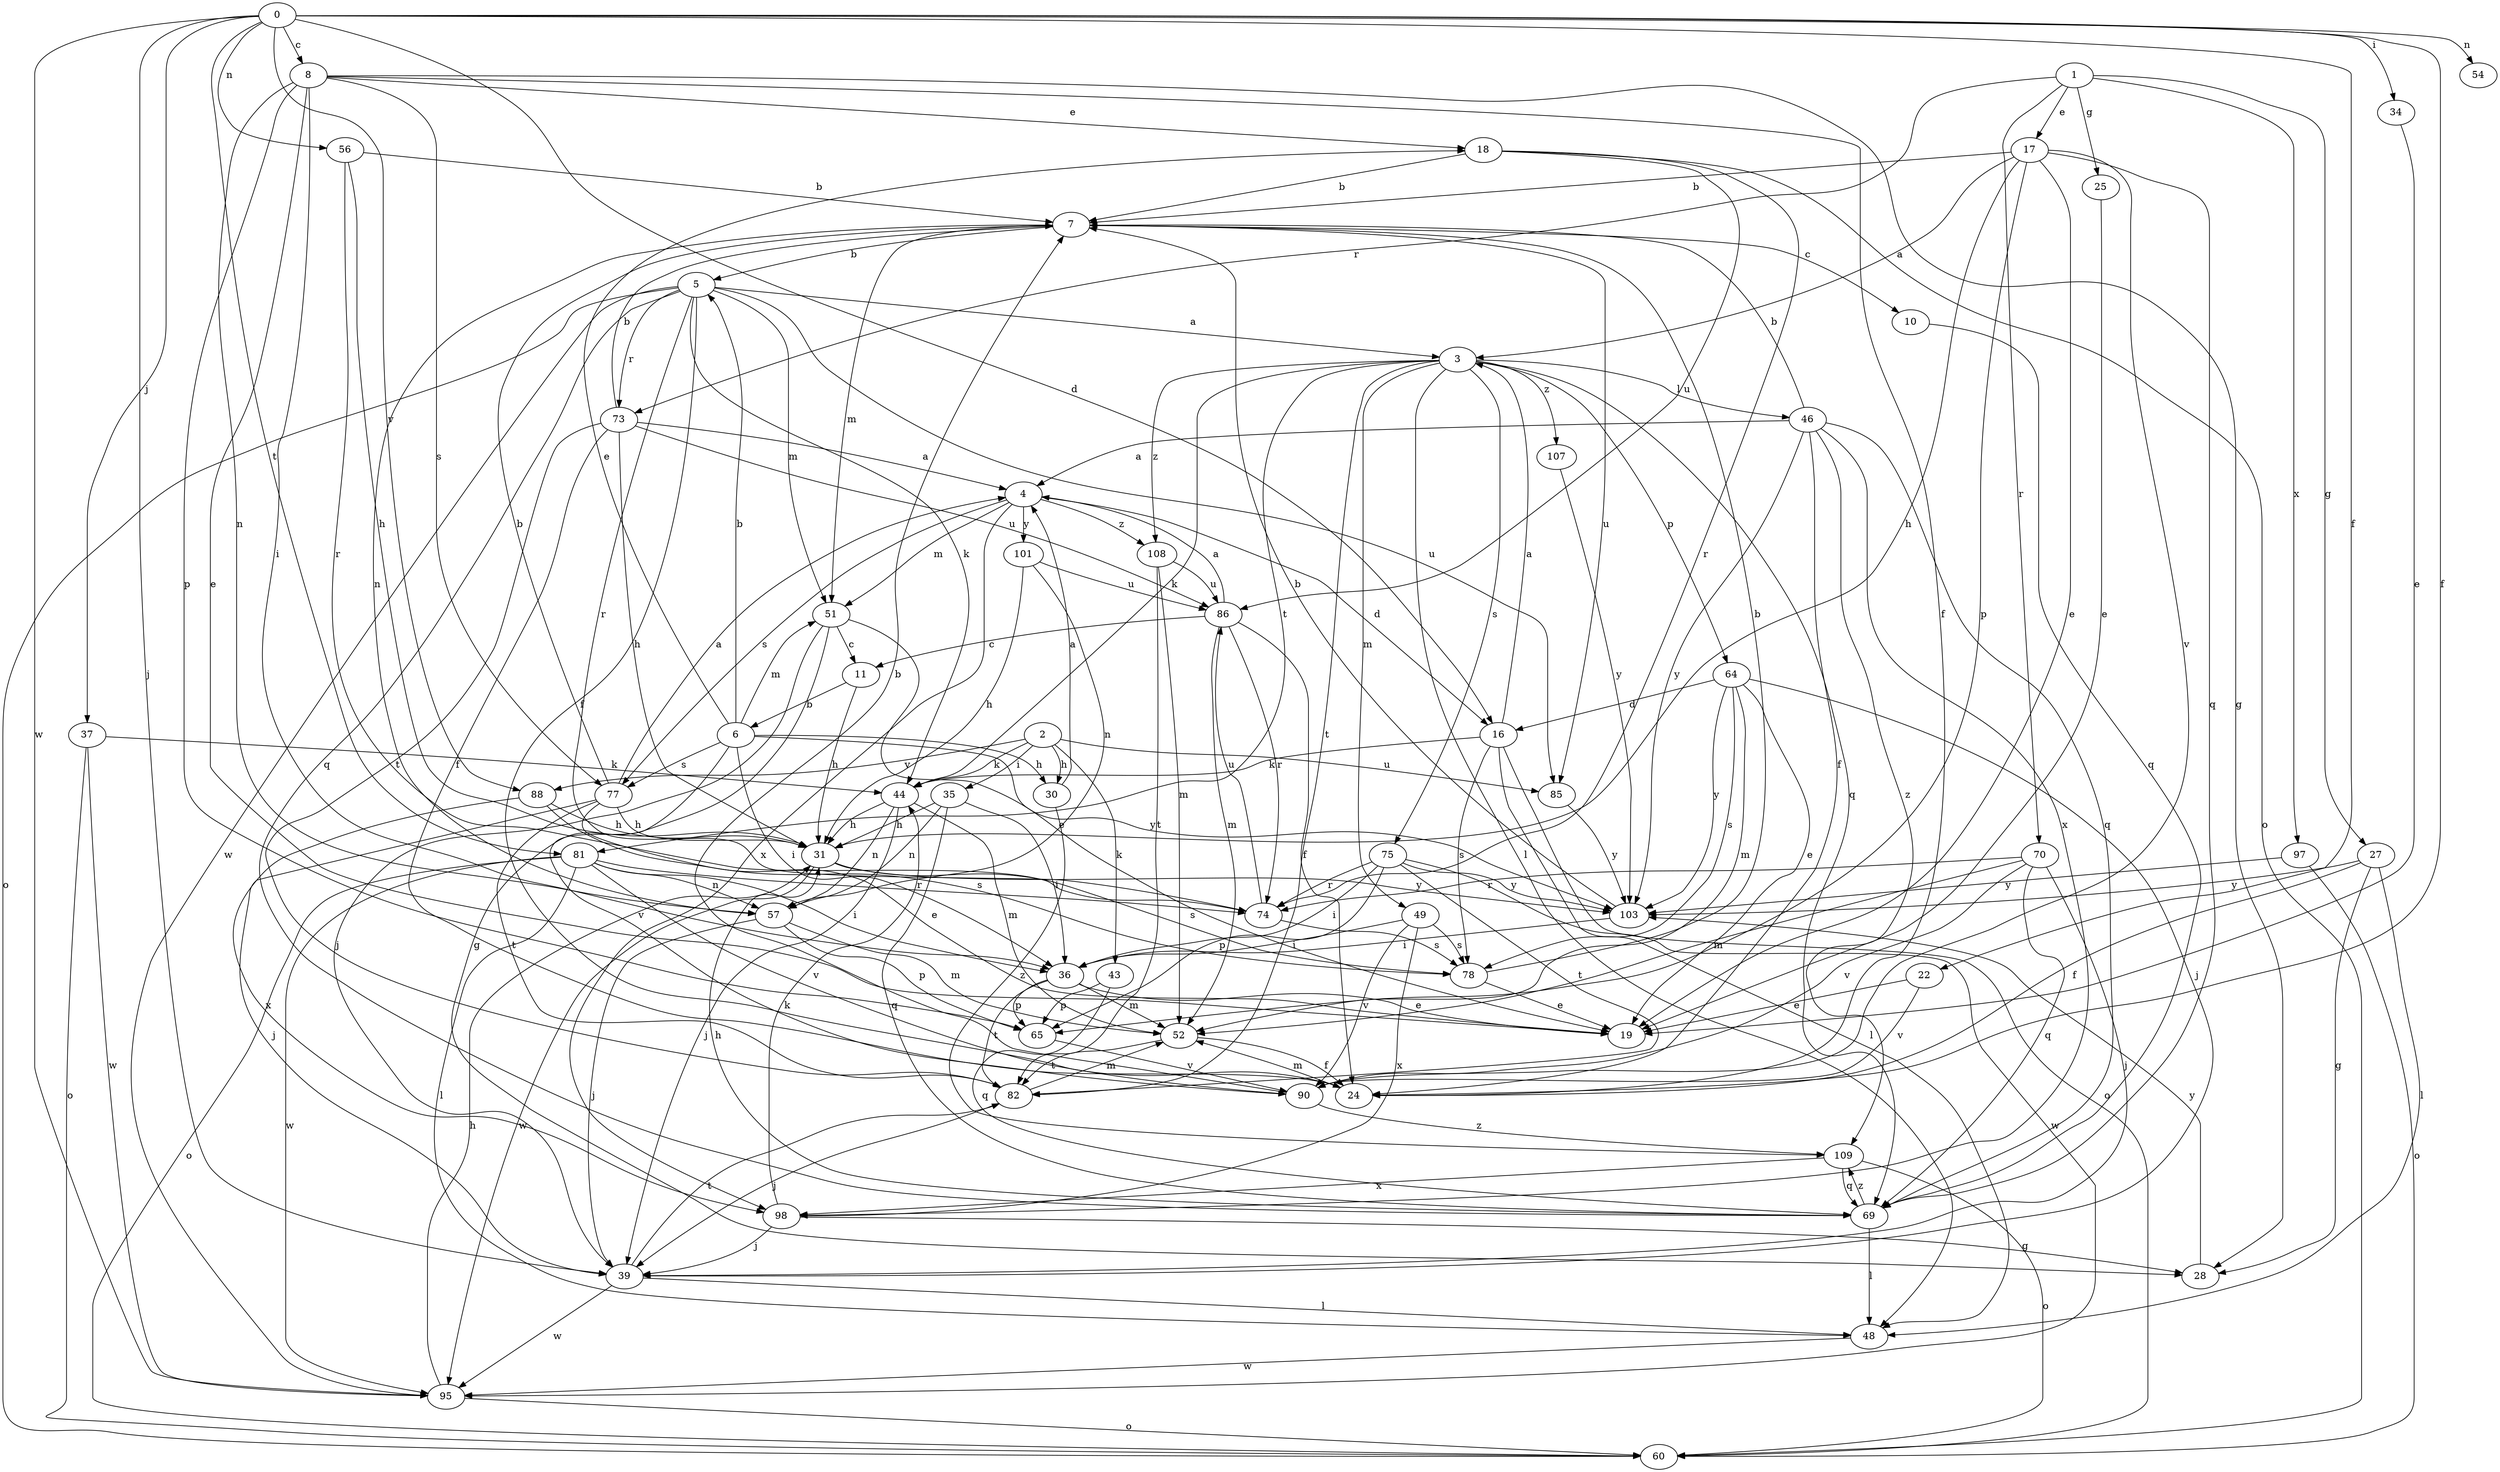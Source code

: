 strict digraph  {
0;
1;
2;
3;
4;
5;
6;
7;
8;
10;
11;
16;
17;
18;
19;
22;
24;
25;
27;
28;
30;
31;
34;
35;
36;
37;
39;
43;
44;
46;
48;
49;
51;
52;
54;
56;
57;
60;
64;
65;
69;
70;
73;
74;
75;
77;
78;
81;
82;
85;
86;
88;
90;
95;
97;
98;
101;
103;
107;
108;
109;
0 -> 8  [label=c];
0 -> 16  [label=d];
0 -> 22  [label=f];
0 -> 24  [label=f];
0 -> 34  [label=i];
0 -> 37  [label=j];
0 -> 39  [label=j];
0 -> 54  [label=n];
0 -> 56  [label=n];
0 -> 81  [label=t];
0 -> 88  [label=v];
0 -> 95  [label=w];
1 -> 17  [label=e];
1 -> 25  [label=g];
1 -> 27  [label=g];
1 -> 70  [label=r];
1 -> 73  [label=r];
1 -> 97  [label=x];
2 -> 30  [label=h];
2 -> 35  [label=i];
2 -> 43  [label=k];
2 -> 44  [label=k];
2 -> 85  [label=u];
2 -> 88  [label=v];
3 -> 44  [label=k];
3 -> 46  [label=l];
3 -> 48  [label=l];
3 -> 49  [label=m];
3 -> 64  [label=p];
3 -> 69  [label=q];
3 -> 75  [label=s];
3 -> 81  [label=t];
3 -> 82  [label=t];
3 -> 107  [label=z];
3 -> 108  [label=z];
4 -> 16  [label=d];
4 -> 51  [label=m];
4 -> 77  [label=s];
4 -> 98  [label=x];
4 -> 101  [label=y];
4 -> 108  [label=z];
5 -> 3  [label=a];
5 -> 24  [label=f];
5 -> 44  [label=k];
5 -> 51  [label=m];
5 -> 60  [label=o];
5 -> 69  [label=q];
5 -> 73  [label=r];
5 -> 74  [label=r];
5 -> 85  [label=u];
5 -> 95  [label=w];
6 -> 5  [label=b];
6 -> 18  [label=e];
6 -> 30  [label=h];
6 -> 36  [label=i];
6 -> 51  [label=m];
6 -> 77  [label=s];
6 -> 90  [label=v];
6 -> 103  [label=y];
7 -> 5  [label=b];
7 -> 10  [label=c];
7 -> 51  [label=m];
7 -> 57  [label=n];
7 -> 85  [label=u];
8 -> 18  [label=e];
8 -> 19  [label=e];
8 -> 24  [label=f];
8 -> 28  [label=g];
8 -> 36  [label=i];
8 -> 57  [label=n];
8 -> 65  [label=p];
8 -> 77  [label=s];
10 -> 69  [label=q];
11 -> 6  [label=b];
11 -> 31  [label=h];
16 -> 3  [label=a];
16 -> 44  [label=k];
16 -> 48  [label=l];
16 -> 60  [label=o];
16 -> 78  [label=s];
17 -> 3  [label=a];
17 -> 7  [label=b];
17 -> 19  [label=e];
17 -> 31  [label=h];
17 -> 65  [label=p];
17 -> 69  [label=q];
17 -> 90  [label=v];
18 -> 7  [label=b];
18 -> 60  [label=o];
18 -> 74  [label=r];
18 -> 86  [label=u];
22 -> 19  [label=e];
22 -> 90  [label=v];
24 -> 52  [label=m];
25 -> 19  [label=e];
27 -> 24  [label=f];
27 -> 28  [label=g];
27 -> 48  [label=l];
27 -> 103  [label=y];
28 -> 103  [label=y];
30 -> 4  [label=a];
30 -> 109  [label=z];
31 -> 78  [label=s];
31 -> 95  [label=w];
31 -> 103  [label=y];
34 -> 19  [label=e];
35 -> 31  [label=h];
35 -> 36  [label=i];
35 -> 57  [label=n];
35 -> 69  [label=q];
36 -> 19  [label=e];
36 -> 52  [label=m];
36 -> 65  [label=p];
36 -> 82  [label=t];
37 -> 44  [label=k];
37 -> 60  [label=o];
37 -> 95  [label=w];
39 -> 48  [label=l];
39 -> 82  [label=t];
39 -> 95  [label=w];
43 -> 65  [label=p];
43 -> 69  [label=q];
44 -> 31  [label=h];
44 -> 39  [label=j];
44 -> 52  [label=m];
44 -> 57  [label=n];
46 -> 4  [label=a];
46 -> 7  [label=b];
46 -> 24  [label=f];
46 -> 69  [label=q];
46 -> 98  [label=x];
46 -> 103  [label=y];
46 -> 109  [label=z];
48 -> 95  [label=w];
49 -> 36  [label=i];
49 -> 78  [label=s];
49 -> 90  [label=v];
49 -> 98  [label=x];
51 -> 11  [label=c];
51 -> 19  [label=e];
51 -> 28  [label=g];
51 -> 39  [label=j];
52 -> 24  [label=f];
52 -> 82  [label=t];
56 -> 7  [label=b];
56 -> 31  [label=h];
56 -> 74  [label=r];
57 -> 39  [label=j];
57 -> 52  [label=m];
57 -> 65  [label=p];
64 -> 16  [label=d];
64 -> 19  [label=e];
64 -> 39  [label=j];
64 -> 52  [label=m];
64 -> 78  [label=s];
64 -> 103  [label=y];
65 -> 90  [label=v];
69 -> 31  [label=h];
69 -> 48  [label=l];
69 -> 109  [label=z];
70 -> 39  [label=j];
70 -> 52  [label=m];
70 -> 69  [label=q];
70 -> 74  [label=r];
70 -> 90  [label=v];
73 -> 4  [label=a];
73 -> 7  [label=b];
73 -> 24  [label=f];
73 -> 31  [label=h];
73 -> 82  [label=t];
73 -> 86  [label=u];
74 -> 78  [label=s];
74 -> 86  [label=u];
75 -> 36  [label=i];
75 -> 65  [label=p];
75 -> 74  [label=r];
75 -> 82  [label=t];
75 -> 95  [label=w];
75 -> 103  [label=y];
77 -> 4  [label=a];
77 -> 7  [label=b];
77 -> 19  [label=e];
77 -> 31  [label=h];
77 -> 39  [label=j];
77 -> 82  [label=t];
78 -> 7  [label=b];
78 -> 19  [label=e];
81 -> 36  [label=i];
81 -> 48  [label=l];
81 -> 57  [label=n];
81 -> 60  [label=o];
81 -> 74  [label=r];
81 -> 90  [label=v];
81 -> 95  [label=w];
82 -> 39  [label=j];
82 -> 52  [label=m];
85 -> 103  [label=y];
86 -> 4  [label=a];
86 -> 11  [label=c];
86 -> 24  [label=f];
86 -> 52  [label=m];
86 -> 74  [label=r];
88 -> 31  [label=h];
88 -> 78  [label=s];
88 -> 98  [label=x];
90 -> 7  [label=b];
90 -> 109  [label=z];
95 -> 31  [label=h];
95 -> 60  [label=o];
97 -> 60  [label=o];
97 -> 103  [label=y];
98 -> 28  [label=g];
98 -> 39  [label=j];
98 -> 44  [label=k];
101 -> 31  [label=h];
101 -> 57  [label=n];
101 -> 86  [label=u];
103 -> 7  [label=b];
103 -> 36  [label=i];
107 -> 103  [label=y];
108 -> 52  [label=m];
108 -> 82  [label=t];
108 -> 86  [label=u];
109 -> 60  [label=o];
109 -> 69  [label=q];
109 -> 98  [label=x];
}
